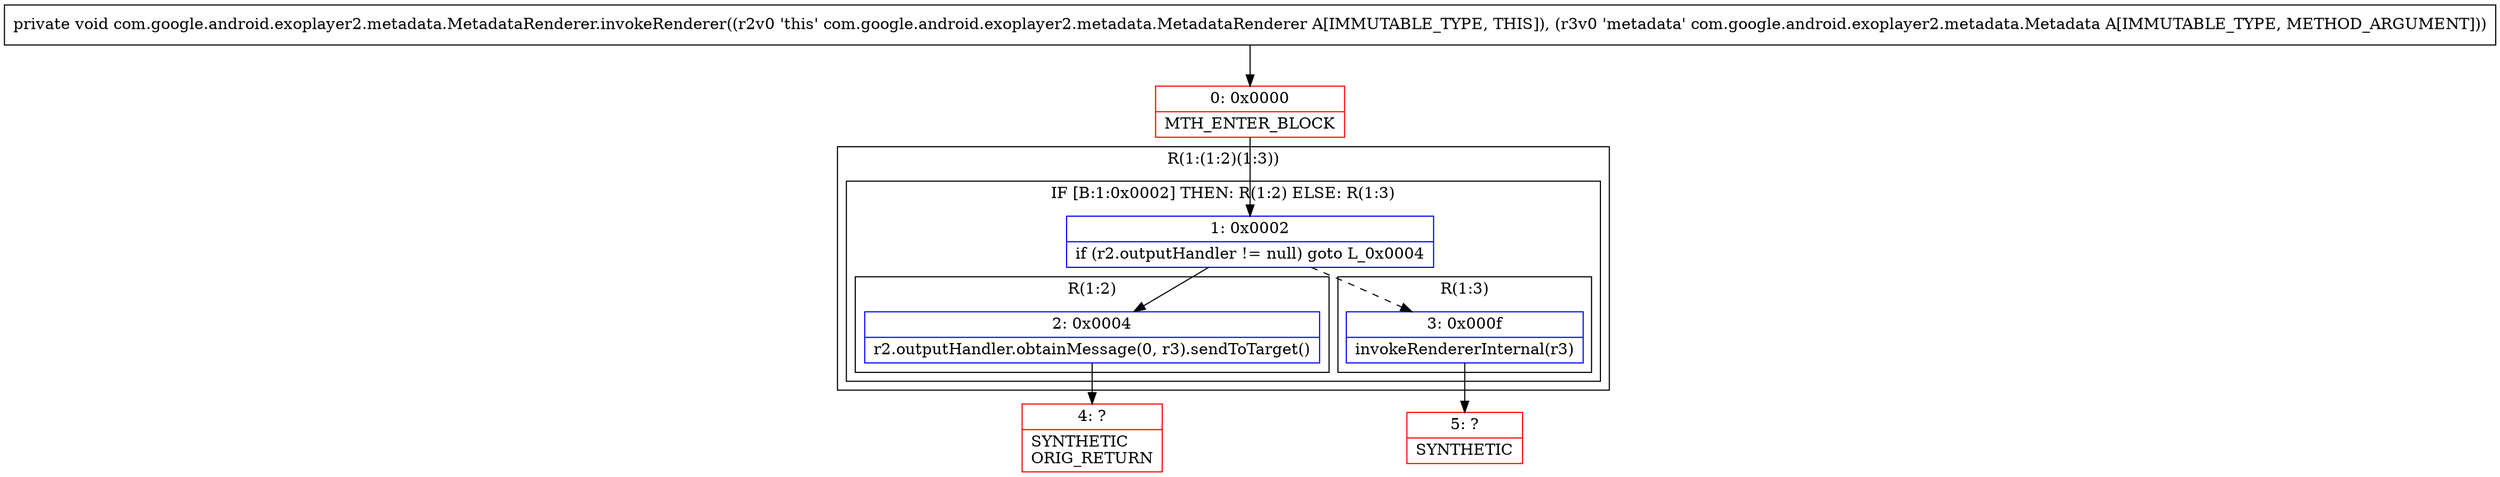 digraph "CFG forcom.google.android.exoplayer2.metadata.MetadataRenderer.invokeRenderer(Lcom\/google\/android\/exoplayer2\/metadata\/Metadata;)V" {
subgraph cluster_Region_2084717533 {
label = "R(1:(1:2)(1:3))";
node [shape=record,color=blue];
subgraph cluster_IfRegion_533834093 {
label = "IF [B:1:0x0002] THEN: R(1:2) ELSE: R(1:3)";
node [shape=record,color=blue];
Node_1 [shape=record,label="{1\:\ 0x0002|if (r2.outputHandler != null) goto L_0x0004\l}"];
subgraph cluster_Region_426168562 {
label = "R(1:2)";
node [shape=record,color=blue];
Node_2 [shape=record,label="{2\:\ 0x0004|r2.outputHandler.obtainMessage(0, r3).sendToTarget()\l}"];
}
subgraph cluster_Region_355883292 {
label = "R(1:3)";
node [shape=record,color=blue];
Node_3 [shape=record,label="{3\:\ 0x000f|invokeRendererInternal(r3)\l}"];
}
}
}
Node_0 [shape=record,color=red,label="{0\:\ 0x0000|MTH_ENTER_BLOCK\l}"];
Node_4 [shape=record,color=red,label="{4\:\ ?|SYNTHETIC\lORIG_RETURN\l}"];
Node_5 [shape=record,color=red,label="{5\:\ ?|SYNTHETIC\l}"];
MethodNode[shape=record,label="{private void com.google.android.exoplayer2.metadata.MetadataRenderer.invokeRenderer((r2v0 'this' com.google.android.exoplayer2.metadata.MetadataRenderer A[IMMUTABLE_TYPE, THIS]), (r3v0 'metadata' com.google.android.exoplayer2.metadata.Metadata A[IMMUTABLE_TYPE, METHOD_ARGUMENT])) }"];
MethodNode -> Node_0;
Node_1 -> Node_2;
Node_1 -> Node_3[style=dashed];
Node_2 -> Node_4;
Node_3 -> Node_5;
Node_0 -> Node_1;
}


